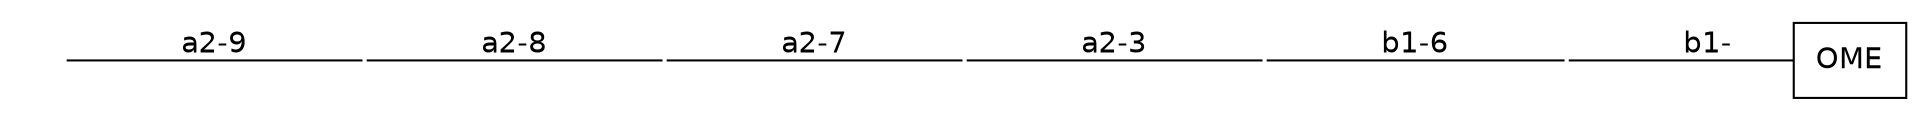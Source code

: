 graph G {graph [splines=false dpi=72 outputorder="edgesfirst"];
node [shape="none" fontname=DejaVuSans labelfontsize=12 label="none" size=50 fixedsize="true" scale="true"];
edge [labelfontsize=12 fontname=DejaVuSans labeldistance=1.2 labelangle=320.0];
rankdir=LR nodesep="0.05" ranksep="0.8";
0 [shape=box label="OME"]
1 [label="" height="0.7" image="includes/MolecularMetadata/Sugars/SNFG_Symbol_Images/DMan.svg"];
2 [label="" height="0.7" image="includes/MolecularMetadata/Sugars/SNFG_Symbol_Images/DGlc.svg"];
3 [label="" height="0.7" image="includes/MolecularMetadata/Sugars/SNFG_Symbol_Images/DNeu5Ac.svg"];
4 [label="" height="0.7" image="includes/MolecularMetadata/Sugars/SNFG_Symbol_Images/DNeu5Ac.svg"];
5 [label="" height="0.7" image="includes/MolecularMetadata/Sugars/SNFG_Symbol_Images/DNeu5Ac.svg"];
6 [label="" height="0.7" image="includes/MolecularMetadata/Sugars/SNFG_Symbol_Images/DNeu5Ac.svg"];
1--0 [label="b1-" headclip=true tailclip=false];
2--1 [label="b1-6" headclip=false tailclip=false];
3--2 [label="a2-3" headclip=false tailclip=false];
4--3 [label="a2-7" headclip=false tailclip=false];
5--4 [label="a2-8" headclip=false tailclip=false];
6--5 [label="a2-9" headclip=false tailclip=false];
}
